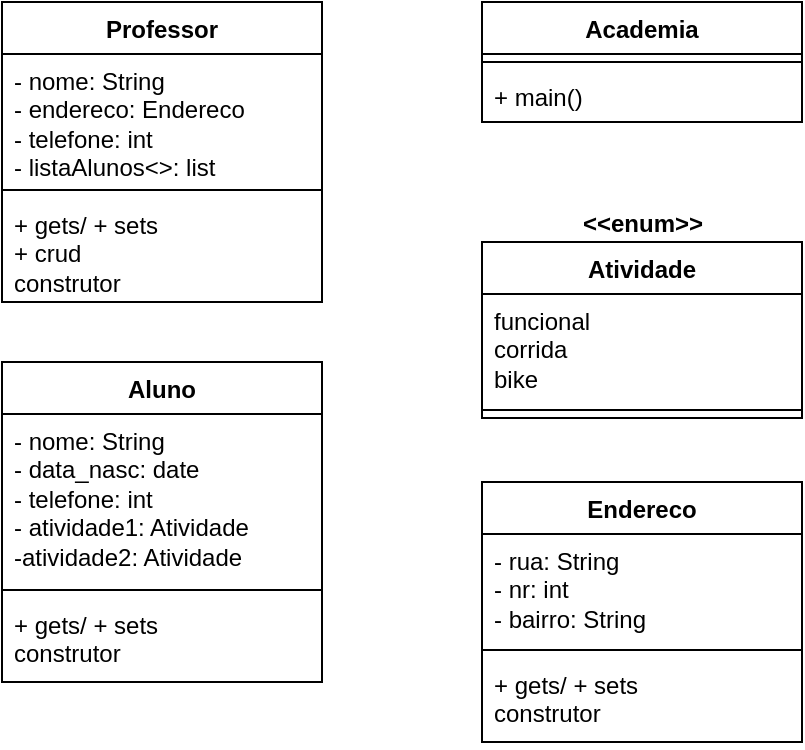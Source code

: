 <mxfile version="28.2.0">
  <diagram name="Página-1" id="TOkzSm6_Kxc79XmWYbRN">
    <mxGraphModel dx="1665" dy="725" grid="1" gridSize="10" guides="1" tooltips="1" connect="1" arrows="1" fold="1" page="1" pageScale="1" pageWidth="827" pageHeight="1169" math="0" shadow="0">
      <root>
        <mxCell id="0" />
        <mxCell id="1" parent="0" />
        <mxCell id="CHC62FDyYOCtGwmOC16M-5" value="Aluno" style="swimlane;fontStyle=1;align=center;verticalAlign=top;childLayout=stackLayout;horizontal=1;startSize=26;horizontalStack=0;resizeParent=1;resizeParentMax=0;resizeLast=0;collapsible=1;marginBottom=0;whiteSpace=wrap;html=1;" vertex="1" parent="1">
          <mxGeometry x="80" y="260" width="160" height="160" as="geometry" />
        </mxCell>
        <mxCell id="CHC62FDyYOCtGwmOC16M-6" value="&lt;div&gt;- nome: String&lt;/div&gt;&lt;div&gt;- data_nasc: date&lt;/div&gt;&lt;div&gt;- telefone: int&lt;/div&gt;&lt;div&gt;- atividade1: Atividade&lt;/div&gt;&lt;div&gt;-atividade2: Atividade&lt;/div&gt;" style="text;strokeColor=none;fillColor=none;align=left;verticalAlign=top;spacingLeft=4;spacingRight=4;overflow=hidden;rotatable=0;points=[[0,0.5],[1,0.5]];portConstraint=eastwest;whiteSpace=wrap;html=1;" vertex="1" parent="CHC62FDyYOCtGwmOC16M-5">
          <mxGeometry y="26" width="160" height="84" as="geometry" />
        </mxCell>
        <mxCell id="CHC62FDyYOCtGwmOC16M-7" value="" style="line;strokeWidth=1;fillColor=none;align=left;verticalAlign=middle;spacingTop=-1;spacingLeft=3;spacingRight=3;rotatable=0;labelPosition=right;points=[];portConstraint=eastwest;strokeColor=inherit;" vertex="1" parent="CHC62FDyYOCtGwmOC16M-5">
          <mxGeometry y="110" width="160" height="8" as="geometry" />
        </mxCell>
        <mxCell id="CHC62FDyYOCtGwmOC16M-8" value="+ gets/ + sets&lt;div&gt;construtor&lt;/div&gt;" style="text;strokeColor=none;fillColor=none;align=left;verticalAlign=top;spacingLeft=4;spacingRight=4;overflow=hidden;rotatable=0;points=[[0,0.5],[1,0.5]];portConstraint=eastwest;whiteSpace=wrap;html=1;" vertex="1" parent="CHC62FDyYOCtGwmOC16M-5">
          <mxGeometry y="118" width="160" height="42" as="geometry" />
        </mxCell>
        <mxCell id="CHC62FDyYOCtGwmOC16M-13" value="Academia" style="swimlane;fontStyle=1;align=center;verticalAlign=top;childLayout=stackLayout;horizontal=1;startSize=26;horizontalStack=0;resizeParent=1;resizeParentMax=0;resizeLast=0;collapsible=1;marginBottom=0;whiteSpace=wrap;html=1;" vertex="1" parent="1">
          <mxGeometry x="320" y="80" width="160" height="60" as="geometry" />
        </mxCell>
        <mxCell id="CHC62FDyYOCtGwmOC16M-15" value="" style="line;strokeWidth=1;fillColor=none;align=left;verticalAlign=middle;spacingTop=-1;spacingLeft=3;spacingRight=3;rotatable=0;labelPosition=right;points=[];portConstraint=eastwest;strokeColor=inherit;" vertex="1" parent="CHC62FDyYOCtGwmOC16M-13">
          <mxGeometry y="26" width="160" height="8" as="geometry" />
        </mxCell>
        <mxCell id="CHC62FDyYOCtGwmOC16M-16" value="+ main()" style="text;strokeColor=none;fillColor=none;align=left;verticalAlign=top;spacingLeft=4;spacingRight=4;overflow=hidden;rotatable=0;points=[[0,0.5],[1,0.5]];portConstraint=eastwest;whiteSpace=wrap;html=1;" vertex="1" parent="CHC62FDyYOCtGwmOC16M-13">
          <mxGeometry y="34" width="160" height="26" as="geometry" />
        </mxCell>
        <mxCell id="CHC62FDyYOCtGwmOC16M-17" value="Endereco" style="swimlane;fontStyle=1;align=center;verticalAlign=top;childLayout=stackLayout;horizontal=1;startSize=26;horizontalStack=0;resizeParent=1;resizeParentMax=0;resizeLast=0;collapsible=1;marginBottom=0;whiteSpace=wrap;html=1;" vertex="1" parent="1">
          <mxGeometry x="320" y="320" width="160" height="130" as="geometry" />
        </mxCell>
        <mxCell id="CHC62FDyYOCtGwmOC16M-18" value="- rua: String&lt;div&gt;- nr: int&lt;/div&gt;&lt;div&gt;- bairro: String&lt;/div&gt;" style="text;strokeColor=none;fillColor=none;align=left;verticalAlign=top;spacingLeft=4;spacingRight=4;overflow=hidden;rotatable=0;points=[[0,0.5],[1,0.5]];portConstraint=eastwest;whiteSpace=wrap;html=1;" vertex="1" parent="CHC62FDyYOCtGwmOC16M-17">
          <mxGeometry y="26" width="160" height="54" as="geometry" />
        </mxCell>
        <mxCell id="CHC62FDyYOCtGwmOC16M-19" value="" style="line;strokeWidth=1;fillColor=none;align=left;verticalAlign=middle;spacingTop=-1;spacingLeft=3;spacingRight=3;rotatable=0;labelPosition=right;points=[];portConstraint=eastwest;strokeColor=inherit;" vertex="1" parent="CHC62FDyYOCtGwmOC16M-17">
          <mxGeometry y="80" width="160" height="8" as="geometry" />
        </mxCell>
        <mxCell id="CHC62FDyYOCtGwmOC16M-20" value="+ gets/ + sets&lt;div&gt;construtor&lt;/div&gt;" style="text;strokeColor=none;fillColor=none;align=left;verticalAlign=top;spacingLeft=4;spacingRight=4;overflow=hidden;rotatable=0;points=[[0,0.5],[1,0.5]];portConstraint=eastwest;whiteSpace=wrap;html=1;" vertex="1" parent="CHC62FDyYOCtGwmOC16M-17">
          <mxGeometry y="88" width="160" height="42" as="geometry" />
        </mxCell>
        <mxCell id="CHC62FDyYOCtGwmOC16M-21" value="Atividade" style="swimlane;fontStyle=1;align=center;verticalAlign=top;childLayout=stackLayout;horizontal=1;startSize=26;horizontalStack=0;resizeParent=1;resizeParentMax=0;resizeLast=0;collapsible=1;marginBottom=0;whiteSpace=wrap;html=1;" vertex="1" parent="1">
          <mxGeometry x="320" y="200" width="160" height="88" as="geometry" />
        </mxCell>
        <mxCell id="CHC62FDyYOCtGwmOC16M-22" value="funcional&lt;div&gt;corrida&lt;/div&gt;&lt;div&gt;bike&lt;/div&gt;" style="text;strokeColor=none;fillColor=none;align=left;verticalAlign=top;spacingLeft=4;spacingRight=4;overflow=hidden;rotatable=0;points=[[0,0.5],[1,0.5]];portConstraint=eastwest;whiteSpace=wrap;html=1;" vertex="1" parent="CHC62FDyYOCtGwmOC16M-21">
          <mxGeometry y="26" width="160" height="54" as="geometry" />
        </mxCell>
        <mxCell id="CHC62FDyYOCtGwmOC16M-23" value="" style="line;strokeWidth=1;fillColor=none;align=left;verticalAlign=middle;spacingTop=-1;spacingLeft=3;spacingRight=3;rotatable=0;labelPosition=right;points=[];portConstraint=eastwest;strokeColor=inherit;" vertex="1" parent="CHC62FDyYOCtGwmOC16M-21">
          <mxGeometry y="80" width="160" height="8" as="geometry" />
        </mxCell>
        <mxCell id="CHC62FDyYOCtGwmOC16M-25" value="Professor" style="swimlane;fontStyle=1;align=center;verticalAlign=top;childLayout=stackLayout;horizontal=1;startSize=26;horizontalStack=0;resizeParent=1;resizeParentMax=0;resizeLast=0;collapsible=1;marginBottom=0;whiteSpace=wrap;html=1;" vertex="1" parent="1">
          <mxGeometry x="80" y="80" width="160" height="150" as="geometry" />
        </mxCell>
        <mxCell id="CHC62FDyYOCtGwmOC16M-26" value="- nome: String&lt;div&gt;- endereco: Endereco&lt;/div&gt;&lt;div&gt;- telefone: int&lt;/div&gt;&lt;div&gt;- listaAlunos&amp;lt;&amp;gt;: list&lt;/div&gt;" style="text;strokeColor=none;fillColor=none;align=left;verticalAlign=top;spacingLeft=4;spacingRight=4;overflow=hidden;rotatable=0;points=[[0,0.5],[1,0.5]];portConstraint=eastwest;whiteSpace=wrap;html=1;" vertex="1" parent="CHC62FDyYOCtGwmOC16M-25">
          <mxGeometry y="26" width="160" height="64" as="geometry" />
        </mxCell>
        <mxCell id="CHC62FDyYOCtGwmOC16M-27" value="" style="line;strokeWidth=1;fillColor=none;align=left;verticalAlign=middle;spacingTop=-1;spacingLeft=3;spacingRight=3;rotatable=0;labelPosition=right;points=[];portConstraint=eastwest;strokeColor=inherit;" vertex="1" parent="CHC62FDyYOCtGwmOC16M-25">
          <mxGeometry y="90" width="160" height="8" as="geometry" />
        </mxCell>
        <mxCell id="CHC62FDyYOCtGwmOC16M-28" value="+ gets/ + sets&lt;div&gt;+ crud&lt;/div&gt;&lt;div&gt;construtor&lt;/div&gt;" style="text;strokeColor=none;fillColor=none;align=left;verticalAlign=top;spacingLeft=4;spacingRight=4;overflow=hidden;rotatable=0;points=[[0,0.5],[1,0.5]];portConstraint=eastwest;whiteSpace=wrap;html=1;" vertex="1" parent="CHC62FDyYOCtGwmOC16M-25">
          <mxGeometry y="98" width="160" height="52" as="geometry" />
        </mxCell>
        <mxCell id="CHC62FDyYOCtGwmOC16M-30" value="&amp;lt;&amp;lt;enum&amp;gt;&amp;gt;" style="text;align=center;fontStyle=1;verticalAlign=middle;spacingLeft=3;spacingRight=3;strokeColor=none;rotatable=0;points=[[0,0.5],[1,0.5]];portConstraint=eastwest;html=1;" vertex="1" parent="1">
          <mxGeometry x="360" y="178" width="80" height="26" as="geometry" />
        </mxCell>
      </root>
    </mxGraphModel>
  </diagram>
</mxfile>
